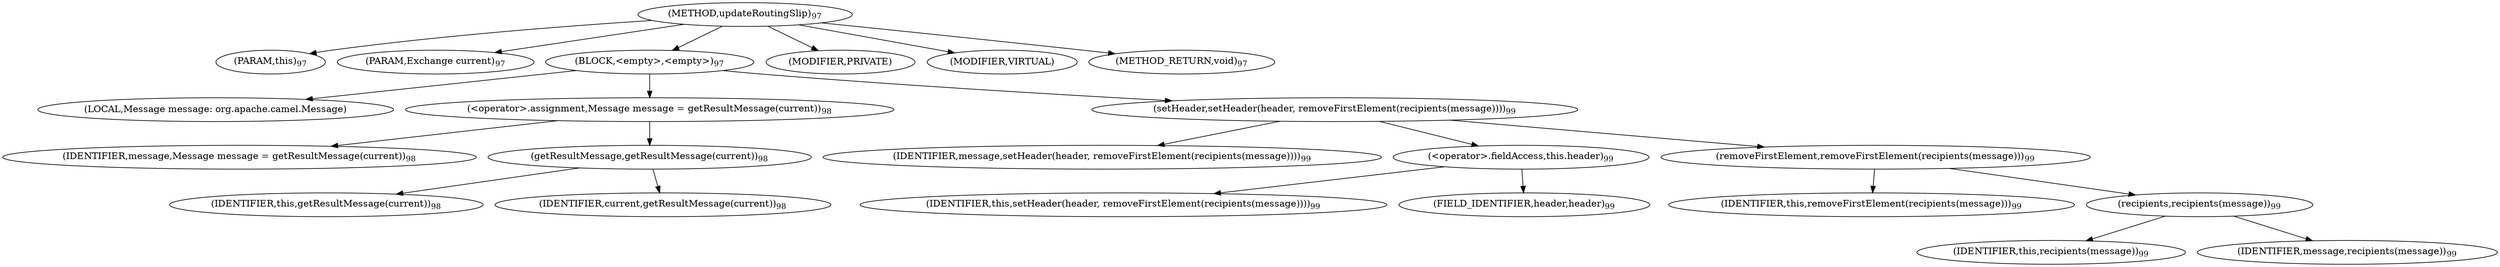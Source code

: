 digraph "updateRoutingSlip" {  
"211" [label = <(METHOD,updateRoutingSlip)<SUB>97</SUB>> ]
"16" [label = <(PARAM,this)<SUB>97</SUB>> ]
"212" [label = <(PARAM,Exchange current)<SUB>97</SUB>> ]
"213" [label = <(BLOCK,&lt;empty&gt;,&lt;empty&gt;)<SUB>97</SUB>> ]
"214" [label = <(LOCAL,Message message: org.apache.camel.Message)> ]
"215" [label = <(&lt;operator&gt;.assignment,Message message = getResultMessage(current))<SUB>98</SUB>> ]
"216" [label = <(IDENTIFIER,message,Message message = getResultMessage(current))<SUB>98</SUB>> ]
"217" [label = <(getResultMessage,getResultMessage(current))<SUB>98</SUB>> ]
"15" [label = <(IDENTIFIER,this,getResultMessage(current))<SUB>98</SUB>> ]
"218" [label = <(IDENTIFIER,current,getResultMessage(current))<SUB>98</SUB>> ]
"219" [label = <(setHeader,setHeader(header, removeFirstElement(recipients(message))))<SUB>99</SUB>> ]
"220" [label = <(IDENTIFIER,message,setHeader(header, removeFirstElement(recipients(message))))<SUB>99</SUB>> ]
"221" [label = <(&lt;operator&gt;.fieldAccess,this.header)<SUB>99</SUB>> ]
"222" [label = <(IDENTIFIER,this,setHeader(header, removeFirstElement(recipients(message))))<SUB>99</SUB>> ]
"223" [label = <(FIELD_IDENTIFIER,header,header)<SUB>99</SUB>> ]
"224" [label = <(removeFirstElement,removeFirstElement(recipients(message)))<SUB>99</SUB>> ]
"18" [label = <(IDENTIFIER,this,removeFirstElement(recipients(message)))<SUB>99</SUB>> ]
"225" [label = <(recipients,recipients(message))<SUB>99</SUB>> ]
"17" [label = <(IDENTIFIER,this,recipients(message))<SUB>99</SUB>> ]
"226" [label = <(IDENTIFIER,message,recipients(message))<SUB>99</SUB>> ]
"227" [label = <(MODIFIER,PRIVATE)> ]
"228" [label = <(MODIFIER,VIRTUAL)> ]
"229" [label = <(METHOD_RETURN,void)<SUB>97</SUB>> ]
  "211" -> "16" 
  "211" -> "212" 
  "211" -> "213" 
  "211" -> "227" 
  "211" -> "228" 
  "211" -> "229" 
  "213" -> "214" 
  "213" -> "215" 
  "213" -> "219" 
  "215" -> "216" 
  "215" -> "217" 
  "217" -> "15" 
  "217" -> "218" 
  "219" -> "220" 
  "219" -> "221" 
  "219" -> "224" 
  "221" -> "222" 
  "221" -> "223" 
  "224" -> "18" 
  "224" -> "225" 
  "225" -> "17" 
  "225" -> "226" 
}
